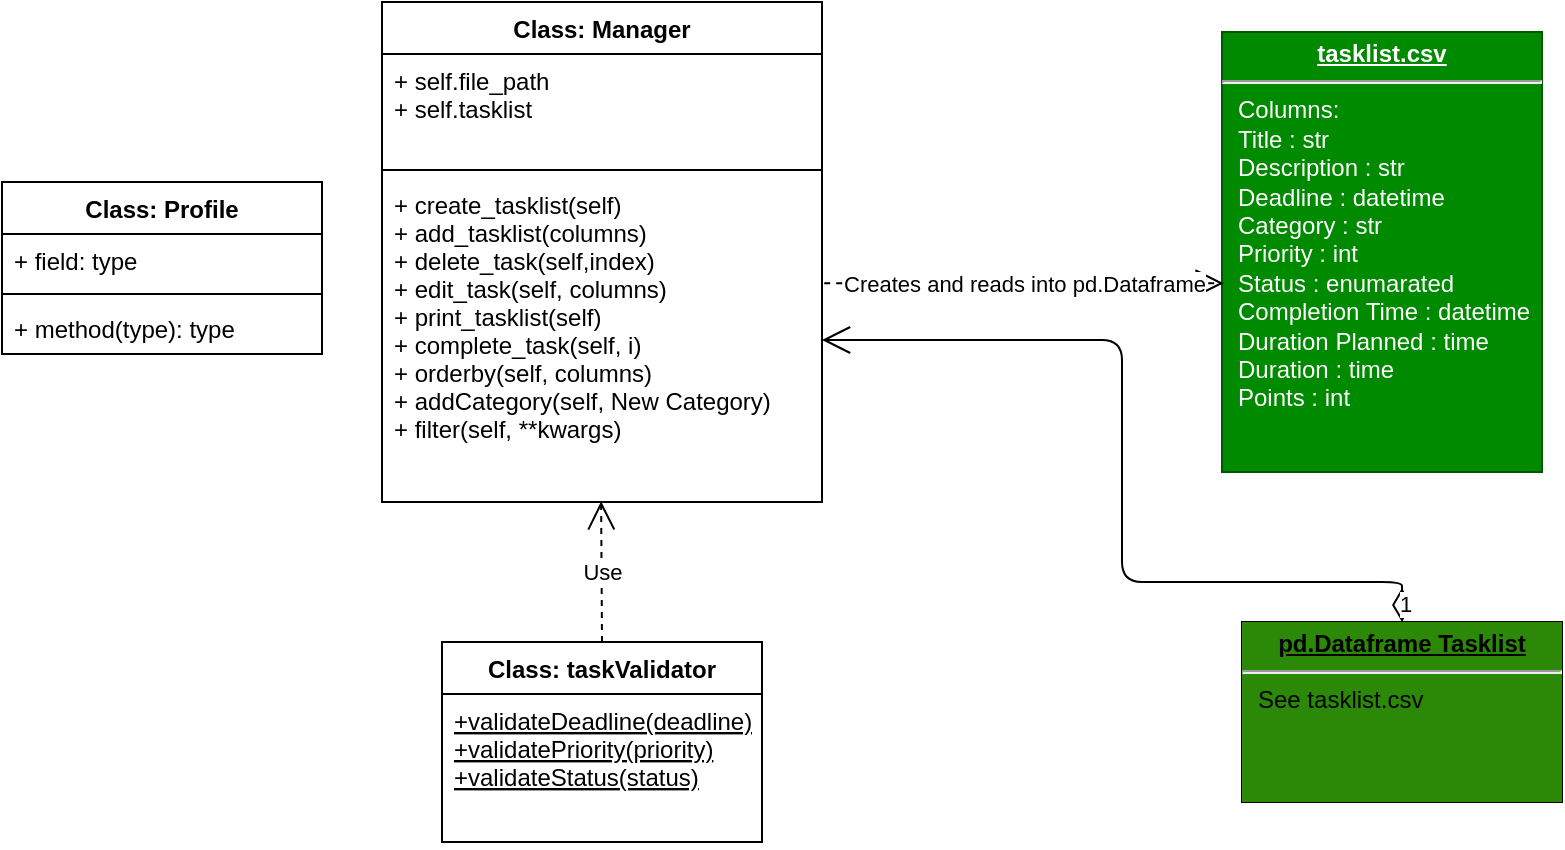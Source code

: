 <mxfile>
    <diagram id="0DxNVRoube6PMnfSvanv" name="Page-1">
        <mxGraphModel dx="1197" dy="812" grid="1" gridSize="10" guides="1" tooltips="1" connect="1" arrows="1" fold="1" page="1" pageScale="1" pageWidth="850" pageHeight="1100" background="none" math="0" shadow="0">
            <root>
                <mxCell id="0"/>
                <mxCell id="1" parent="0"/>
                <mxCell id="6" value="Class: Manager" style="swimlane;fontStyle=1;align=center;verticalAlign=top;childLayout=stackLayout;horizontal=1;startSize=26;horizontalStack=0;resizeParent=1;resizeParentMax=0;resizeLast=0;collapsible=1;marginBottom=0;" vertex="1" parent="1">
                    <mxGeometry x="200" y="90" width="220" height="250" as="geometry"/>
                </mxCell>
                <mxCell id="7" value="+ self.file_path&#10;+ self.tasklist" style="text;strokeColor=none;fillColor=none;align=left;verticalAlign=top;spacingLeft=4;spacingRight=4;overflow=hidden;rotatable=0;points=[[0,0.5],[1,0.5]];portConstraint=eastwest;" vertex="1" parent="6">
                    <mxGeometry y="26" width="220" height="54" as="geometry"/>
                </mxCell>
                <mxCell id="8" value="" style="line;strokeWidth=1;fillColor=none;align=left;verticalAlign=middle;spacingTop=-1;spacingLeft=3;spacingRight=3;rotatable=0;labelPosition=right;points=[];portConstraint=eastwest;strokeColor=inherit;" vertex="1" parent="6">
                    <mxGeometry y="80" width="220" height="8" as="geometry"/>
                </mxCell>
                <mxCell id="9" value="+ create_tasklist(self)&#10;+ add_tasklist(columns)&#10;+ delete_task(self,index)&#10;+ edit_task(self, columns)&#10;+ print_tasklist(self)&#10;+ complete_task(self, i)&#10;+ orderby(self, columns)&#10;+ addCategory(self, New Category)&#10;+ filter(self, **kwargs)" style="text;align=left;verticalAlign=top;spacingLeft=4;spacingRight=4;overflow=hidden;rotatable=0;points=[[0,0.5],[1,0.5]];portConstraint=eastwest;" vertex="1" parent="6">
                    <mxGeometry y="88" width="220" height="162" as="geometry"/>
                </mxCell>
                <mxCell id="10" value="&lt;p style=&quot;margin:0px;margin-top:4px;text-align:center;text-decoration:underline;&quot;&gt;&lt;b&gt;tasklist.csv&lt;/b&gt;&lt;/p&gt;&lt;hr&gt;&lt;p style=&quot;margin:0px;margin-left:8px;&quot;&gt;Columns:&lt;/p&gt;&lt;p style=&quot;margin:0px;margin-left:8px;&quot;&gt;Title : str&lt;/p&gt;&lt;p style=&quot;margin:0px;margin-left:8px;&quot;&gt;Description : str&lt;/p&gt;&lt;p style=&quot;margin:0px;margin-left:8px;&quot;&gt;Deadline : datetime&lt;/p&gt;&lt;p style=&quot;margin:0px;margin-left:8px;&quot;&gt;Category : str&lt;/p&gt;&lt;p style=&quot;margin:0px;margin-left:8px;&quot;&gt;Priority : int&lt;/p&gt;&lt;p style=&quot;margin:0px;margin-left:8px;&quot;&gt;Status : enumarated&lt;/p&gt;&lt;p style=&quot;margin:0px;margin-left:8px;&quot;&gt;Completion Time : datetime&lt;/p&gt;&lt;p style=&quot;margin:0px;margin-left:8px;&quot;&gt;Duration Planned : time&lt;/p&gt;&lt;p style=&quot;margin:0px;margin-left:8px;&quot;&gt;Duration : time&lt;/p&gt;&lt;p style=&quot;margin:0px;margin-left:8px;&quot;&gt;Points : int&lt;/p&gt;" style="verticalAlign=top;align=left;overflow=fill;fontSize=12;fontFamily=Helvetica;html=1;fillColor=#008a00;fontColor=#ffffff;strokeColor=#005700;" vertex="1" parent="1">
                    <mxGeometry x="620" y="105" width="160" height="220" as="geometry"/>
                </mxCell>
                <mxCell id="12" value="Creates and reads into pd.Dataframe" style="endArrow=open;endSize=12;dashed=1;html=1;fontFamily=Helvetica;exitX=1.005;exitY=0.325;exitDx=0;exitDy=0;exitPerimeter=0;entryX=0.005;entryY=0.571;entryDx=0;entryDy=0;entryPerimeter=0;" edge="1" parent="1" source="9" target="10">
                    <mxGeometry width="160" relative="1" as="geometry">
                        <mxPoint x="410" y="230" as="sourcePoint"/>
                        <mxPoint x="570" y="230" as="targetPoint"/>
                    </mxGeometry>
                </mxCell>
                <mxCell id="13" value="&lt;p style=&quot;margin:0px;margin-top:4px;text-align:center;text-decoration:underline;&quot;&gt;&lt;b&gt;pd.Dataframe Tasklist&lt;/b&gt;&lt;/p&gt;&lt;hr&gt;&lt;p style=&quot;margin:0px;margin-left:8px;&quot;&gt;See tasklist.csv&lt;/p&gt;" style="verticalAlign=top;align=left;overflow=fill;fontSize=12;fontFamily=Helvetica;html=1;labelBackgroundColor=#2c8907;" vertex="1" parent="1">
                    <mxGeometry x="630" y="400" width="160" height="90" as="geometry"/>
                </mxCell>
                <mxCell id="15" value="1" style="endArrow=open;html=1;endSize=12;startArrow=diamondThin;startSize=14;startFill=0;edgeStyle=orthogonalEdgeStyle;align=left;verticalAlign=bottom;fontFamily=Helvetica;exitX=0.5;exitY=0;exitDx=0;exitDy=0;entryX=1;entryY=0.5;entryDx=0;entryDy=0;" edge="1" parent="1" source="13" target="9">
                    <mxGeometry x="-1" y="3" relative="1" as="geometry">
                        <mxPoint x="170" y="380" as="sourcePoint"/>
                        <mxPoint x="340" y="380" as="targetPoint"/>
                        <Array as="points">
                            <mxPoint x="710" y="380"/>
                            <mxPoint x="570" y="380"/>
                            <mxPoint x="570" y="259"/>
                        </Array>
                    </mxGeometry>
                </mxCell>
                <mxCell id="16" value="Class: taskValidator" style="swimlane;fontStyle=1;align=center;verticalAlign=top;childLayout=stackLayout;horizontal=1;startSize=26;horizontalStack=0;resizeParent=1;resizeParentMax=0;resizeLast=0;collapsible=1;marginBottom=0;labelBackgroundColor=none;fontFamily=Helvetica;" vertex="1" parent="1">
                    <mxGeometry x="230" y="410" width="160" height="100" as="geometry"/>
                </mxCell>
                <mxCell id="19" value="+validateDeadline(deadline)&#10;+validatePriority(priority)&#10;+validateStatus(status)" style="text;strokeColor=none;fillColor=none;align=left;verticalAlign=top;spacingLeft=4;spacingRight=4;overflow=hidden;rotatable=0;points=[[0,0.5],[1,0.5]];portConstraint=eastwest;labelBackgroundColor=none;fontFamily=Helvetica;fontStyle=4" vertex="1" parent="16">
                    <mxGeometry y="26" width="160" height="74" as="geometry"/>
                </mxCell>
                <mxCell id="20" value="Use" style="endArrow=open;endSize=12;dashed=1;html=1;fontFamily=Helvetica;entryX=0.498;entryY=0.998;entryDx=0;entryDy=0;entryPerimeter=0;exitX=0.5;exitY=0;exitDx=0;exitDy=0;" edge="1" parent="1" source="16" target="9">
                    <mxGeometry width="160" relative="1" as="geometry">
                        <mxPoint x="220" y="430" as="sourcePoint"/>
                        <mxPoint x="380" y="430" as="targetPoint"/>
                    </mxGeometry>
                </mxCell>
                <mxCell id="21" value="Class: Profile" style="swimlane;fontStyle=1;align=center;verticalAlign=top;childLayout=stackLayout;horizontal=1;startSize=26;horizontalStack=0;resizeParent=1;resizeParentMax=0;resizeLast=0;collapsible=1;marginBottom=0;labelBackgroundColor=none;fontFamily=Helvetica;" vertex="1" parent="1">
                    <mxGeometry x="10" y="180" width="160" height="86" as="geometry"/>
                </mxCell>
                <mxCell id="22" value="+ field: type" style="text;strokeColor=none;fillColor=none;align=left;verticalAlign=top;spacingLeft=4;spacingRight=4;overflow=hidden;rotatable=0;points=[[0,0.5],[1,0.5]];portConstraint=eastwest;labelBackgroundColor=none;fontFamily=Helvetica;" vertex="1" parent="21">
                    <mxGeometry y="26" width="160" height="26" as="geometry"/>
                </mxCell>
                <mxCell id="23" value="" style="line;strokeWidth=1;fillColor=none;align=left;verticalAlign=middle;spacingTop=-1;spacingLeft=3;spacingRight=3;rotatable=0;labelPosition=right;points=[];portConstraint=eastwest;strokeColor=inherit;labelBackgroundColor=none;fontFamily=Helvetica;" vertex="1" parent="21">
                    <mxGeometry y="52" width="160" height="8" as="geometry"/>
                </mxCell>
                <mxCell id="24" value="+ method(type): type" style="text;strokeColor=none;fillColor=none;align=left;verticalAlign=top;spacingLeft=4;spacingRight=4;overflow=hidden;rotatable=0;points=[[0,0.5],[1,0.5]];portConstraint=eastwest;labelBackgroundColor=none;fontFamily=Helvetica;" vertex="1" parent="21">
                    <mxGeometry y="60" width="160" height="26" as="geometry"/>
                </mxCell>
            </root>
        </mxGraphModel>
    </diagram>
</mxfile>
